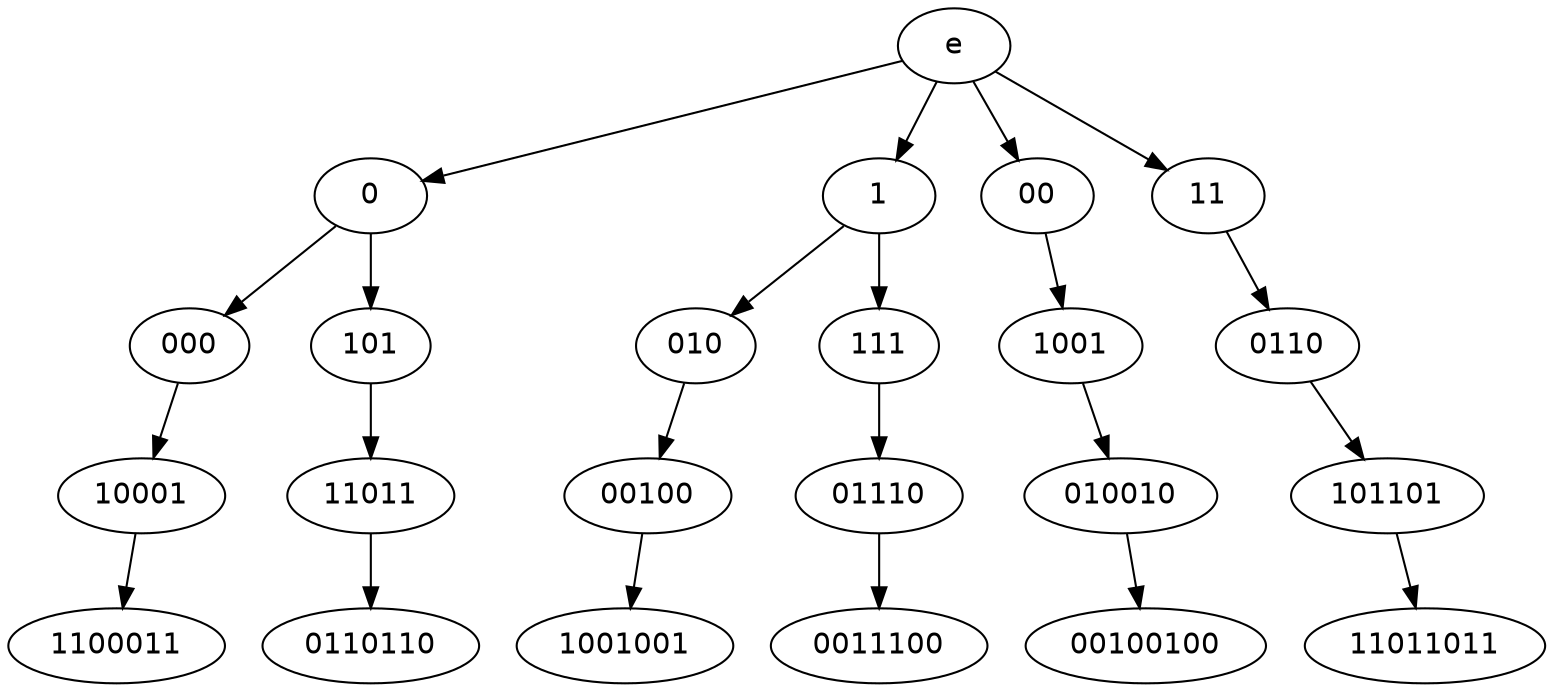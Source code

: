 digraph G {
node [fontname = "DejaVuSans"];
e -> 0;
e -> 1;
e -> 00;
e -> 11;
0 -> 000;
0 -> 101;
000 -> 10001;
10001 -> 1100011;
101 -> 11011;
11011 -> 0110110;
1 -> 010;
1 -> 111;
010 -> 00100;
00100 -> 1001001;
111 -> 01110;
01110 -> 0011100;
00 -> 1001;
1001 -> 010010;
010010 -> 00100100;
11 -> 0110;
0110 -> 101101;
101101 -> 11011011;
}
